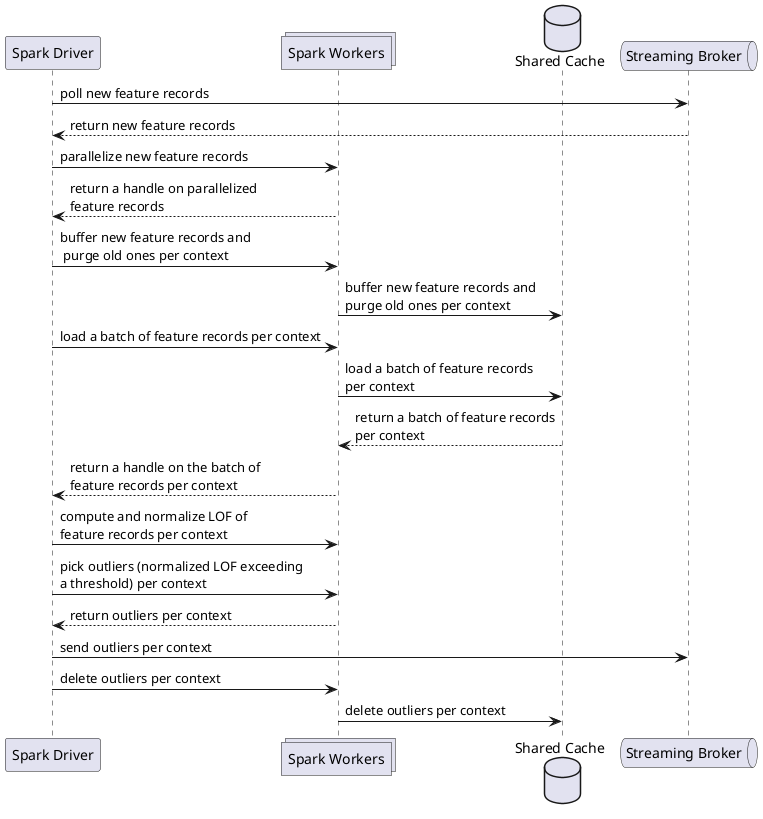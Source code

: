 @startuml SequenceDiagram
participant "Spark Driver" as Master
collections "Spark Workers" as Workers
database "Shared Cache" as Cache
queue "Streaming Broker" as Broker
Master -> Broker : poll new feature records
Broker --> Master : return new feature records
Master -> Workers : parallelize new feature records
Workers --> Master : return a handle on parallelized\nfeature records
Master -> Workers : buffer new feature records and\n purge old ones per context
Workers -> Cache : buffer new feature records and\npurge old ones per context
Master -> Workers : load a batch of feature records per context
Workers -> Cache : load a batch of feature records\nper context
Cache --> Workers : return a batch of feature records\nper context
Workers --> Master : return a handle on the batch of\nfeature records per context
Master -> Workers : compute and normalize LOF of\nfeature records per context
Master -> Workers : pick outliers (normalized LOF exceeding\na threshold) per context
Workers --> Master : return outliers per context
Master -> Broker : send outliers per context
Master -> Workers : delete outliers per context
Workers -> Cache : delete outliers per context
@enduml